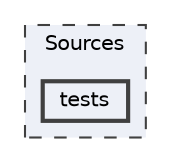 digraph "Sources/tests"
{
 // LATEX_PDF_SIZE
  bgcolor="transparent";
  edge [fontname=Helvetica,fontsize=10,labelfontname=Helvetica,labelfontsize=10];
  node [fontname=Helvetica,fontsize=10,shape=box,height=0.2,width=0.4];
  compound=true
  subgraph clusterdir_937900b87e0c7a5fa01190c395fb83f7 {
    graph [ bgcolor="#edf0f7", pencolor="grey25", label="Sources", fontname=Helvetica,fontsize=10 style="filled,dashed", URL="dir_937900b87e0c7a5fa01190c395fb83f7.html",tooltip=""]
  dir_f3cfbe2f4770d5d489849b2070b8517f [label="tests", fillcolor="#edf0f7", color="grey25", style="filled,bold", URL="dir_f3cfbe2f4770d5d489849b2070b8517f.html",tooltip=""];
  }
}
